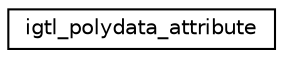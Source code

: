 digraph "Graphical Class Hierarchy"
{
  edge [fontname="Helvetica",fontsize="10",labelfontname="Helvetica",labelfontsize="10"];
  node [fontname="Helvetica",fontsize="10",shape=record];
  rankdir="LR";
  Node1 [label="igtl_polydata_attribute",height=0.2,width=0.4,color="black", fillcolor="white", style="filled",URL="$structigtl__polydata__attribute.html"];
}
